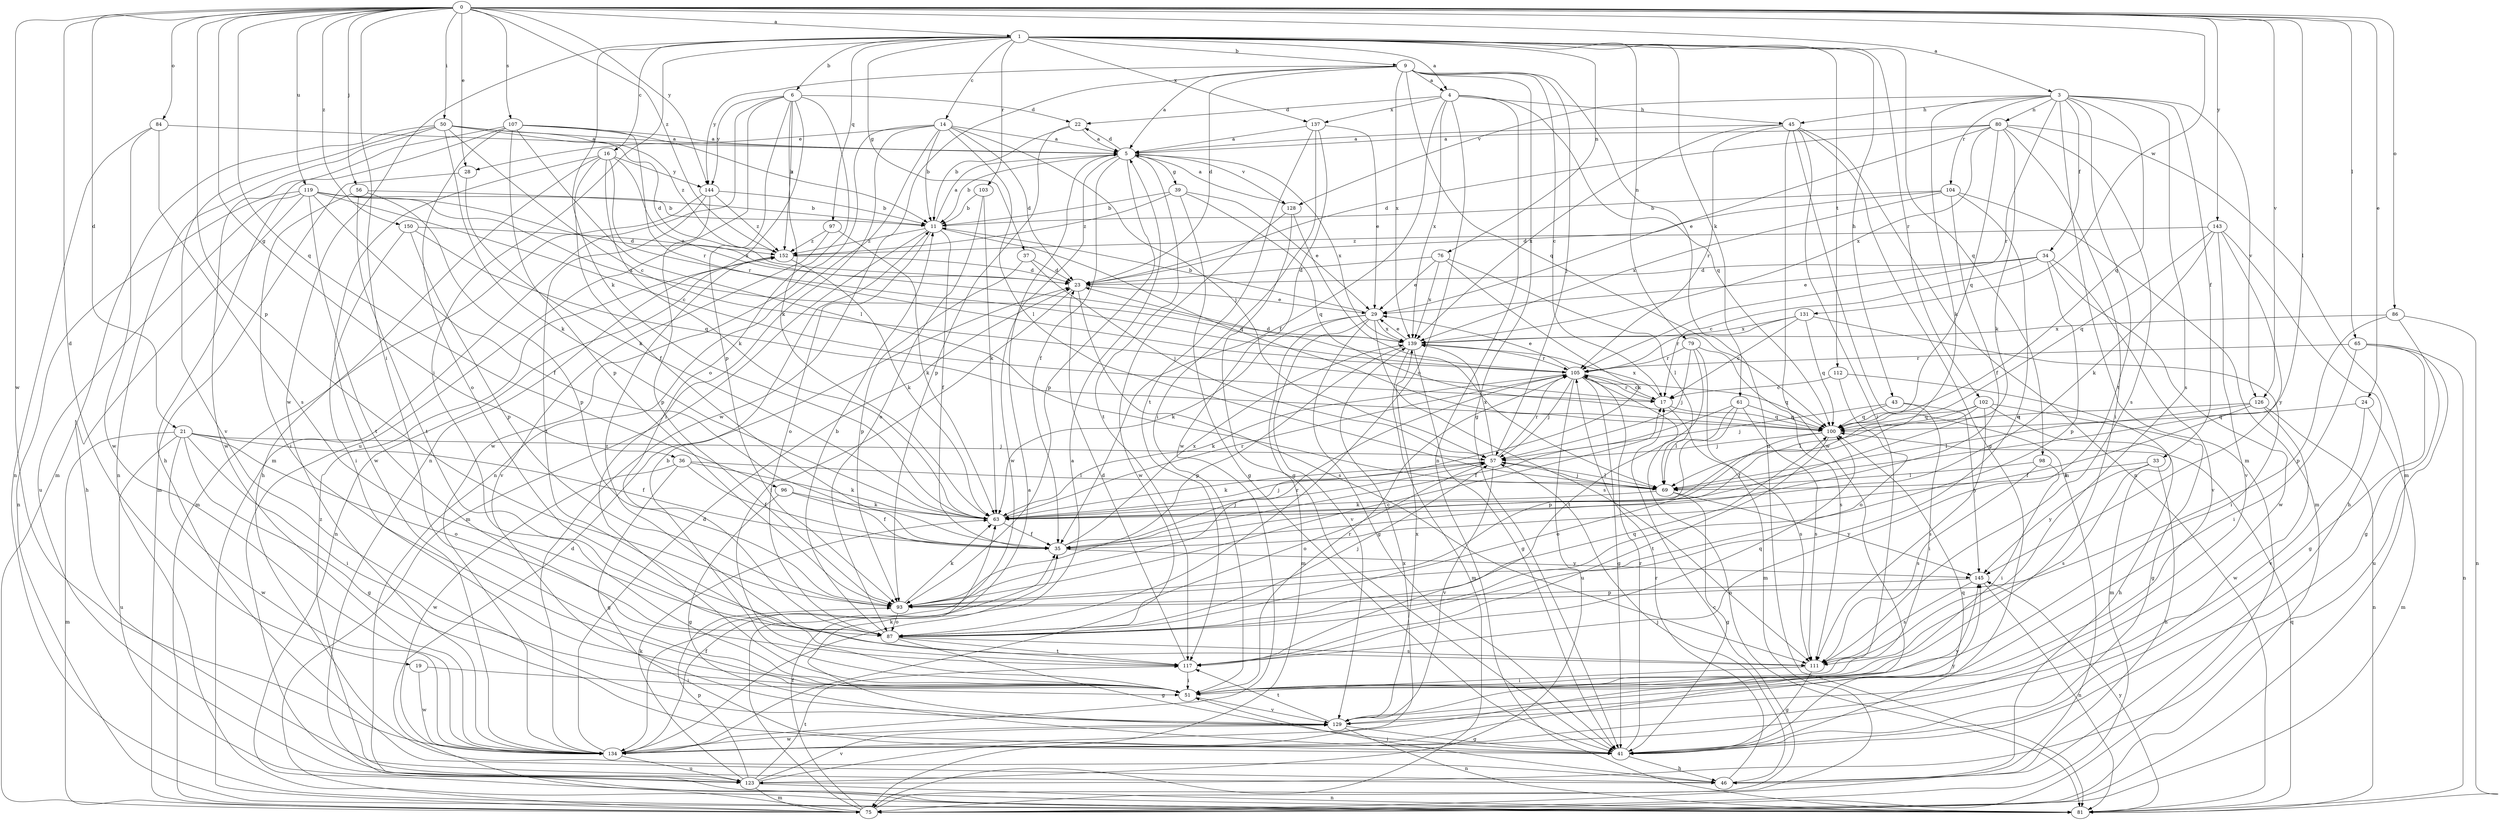 strict digraph  {
0;
1;
3;
4;
5;
6;
9;
11;
14;
16;
17;
19;
21;
22;
23;
24;
28;
29;
33;
34;
35;
36;
37;
39;
41;
43;
45;
46;
50;
51;
56;
57;
61;
63;
65;
69;
75;
76;
79;
80;
81;
84;
86;
87;
93;
96;
97;
98;
100;
102;
103;
104;
105;
107;
111;
112;
117;
119;
123;
126;
128;
129;
131;
134;
137;
139;
143;
144;
145;
150;
152;
0 -> 1  [label=a];
0 -> 3  [label=a];
0 -> 19  [label=d];
0 -> 21  [label=d];
0 -> 24  [label=e];
0 -> 28  [label=e];
0 -> 36  [label=g];
0 -> 50  [label=i];
0 -> 51  [label=i];
0 -> 56  [label=j];
0 -> 65  [label=l];
0 -> 69  [label=l];
0 -> 84  [label=o];
0 -> 86  [label=o];
0 -> 93  [label=p];
0 -> 96  [label=q];
0 -> 107  [label=s];
0 -> 119  [label=u];
0 -> 126  [label=v];
0 -> 131  [label=w];
0 -> 134  [label=w];
0 -> 143  [label=y];
0 -> 144  [label=y];
0 -> 150  [label=z];
0 -> 152  [label=z];
1 -> 4  [label=a];
1 -> 6  [label=b];
1 -> 9  [label=b];
1 -> 14  [label=c];
1 -> 16  [label=c];
1 -> 37  [label=g];
1 -> 43  [label=h];
1 -> 51  [label=i];
1 -> 61  [label=k];
1 -> 63  [label=k];
1 -> 76  [label=n];
1 -> 79  [label=n];
1 -> 97  [label=q];
1 -> 98  [label=q];
1 -> 102  [label=r];
1 -> 103  [label=r];
1 -> 112  [label=t];
1 -> 134  [label=w];
1 -> 137  [label=x];
3 -> 33  [label=f];
3 -> 34  [label=f];
3 -> 45  [label=h];
3 -> 63  [label=k];
3 -> 75  [label=m];
3 -> 80  [label=n];
3 -> 100  [label=q];
3 -> 104  [label=r];
3 -> 105  [label=r];
3 -> 111  [label=s];
3 -> 117  [label=t];
3 -> 126  [label=v];
3 -> 128  [label=v];
4 -> 22  [label=d];
4 -> 35  [label=f];
4 -> 45  [label=h];
4 -> 81  [label=n];
4 -> 87  [label=o];
4 -> 100  [label=q];
4 -> 137  [label=x];
4 -> 139  [label=x];
5 -> 11  [label=b];
5 -> 22  [label=d];
5 -> 35  [label=f];
5 -> 39  [label=g];
5 -> 93  [label=p];
5 -> 117  [label=t];
5 -> 128  [label=v];
5 -> 134  [label=w];
5 -> 139  [label=x];
6 -> 22  [label=d];
6 -> 63  [label=k];
6 -> 75  [label=m];
6 -> 81  [label=n];
6 -> 87  [label=o];
6 -> 93  [label=p];
6 -> 123  [label=u];
6 -> 144  [label=y];
6 -> 152  [label=z];
9 -> 4  [label=a];
9 -> 5  [label=a];
9 -> 17  [label=c];
9 -> 23  [label=d];
9 -> 41  [label=g];
9 -> 57  [label=j];
9 -> 81  [label=n];
9 -> 100  [label=q];
9 -> 134  [label=w];
9 -> 139  [label=x];
9 -> 144  [label=y];
11 -> 5  [label=a];
11 -> 35  [label=f];
11 -> 75  [label=m];
11 -> 87  [label=o];
11 -> 100  [label=q];
11 -> 152  [label=z];
14 -> 5  [label=a];
14 -> 11  [label=b];
14 -> 23  [label=d];
14 -> 28  [label=e];
14 -> 51  [label=i];
14 -> 57  [label=j];
14 -> 69  [label=l];
14 -> 81  [label=n];
14 -> 134  [label=w];
16 -> 35  [label=f];
16 -> 46  [label=h];
16 -> 63  [label=k];
16 -> 105  [label=r];
16 -> 134  [label=w];
16 -> 139  [label=x];
16 -> 144  [label=y];
17 -> 100  [label=q];
17 -> 105  [label=r];
17 -> 111  [label=s];
17 -> 139  [label=x];
19 -> 51  [label=i];
19 -> 134  [label=w];
21 -> 35  [label=f];
21 -> 41  [label=g];
21 -> 51  [label=i];
21 -> 57  [label=j];
21 -> 75  [label=m];
21 -> 87  [label=o];
21 -> 123  [label=u];
21 -> 134  [label=w];
22 -> 5  [label=a];
22 -> 11  [label=b];
22 -> 93  [label=p];
23 -> 29  [label=e];
23 -> 51  [label=i];
23 -> 111  [label=s];
24 -> 75  [label=m];
24 -> 100  [label=q];
24 -> 129  [label=v];
28 -> 63  [label=k];
28 -> 75  [label=m];
29 -> 11  [label=b];
29 -> 41  [label=g];
29 -> 63  [label=k];
29 -> 75  [label=m];
29 -> 111  [label=s];
29 -> 129  [label=v];
29 -> 139  [label=x];
33 -> 46  [label=h];
33 -> 69  [label=l];
33 -> 111  [label=s];
33 -> 145  [label=y];
34 -> 17  [label=c];
34 -> 23  [label=d];
34 -> 29  [label=e];
34 -> 93  [label=p];
34 -> 129  [label=v];
34 -> 134  [label=w];
35 -> 57  [label=j];
35 -> 139  [label=x];
35 -> 145  [label=y];
36 -> 35  [label=f];
36 -> 41  [label=g];
36 -> 63  [label=k];
36 -> 69  [label=l];
36 -> 134  [label=w];
37 -> 23  [label=d];
37 -> 57  [label=j];
37 -> 93  [label=p];
39 -> 11  [label=b];
39 -> 29  [label=e];
39 -> 41  [label=g];
39 -> 100  [label=q];
39 -> 152  [label=z];
41 -> 46  [label=h];
41 -> 100  [label=q];
41 -> 105  [label=r];
43 -> 51  [label=i];
43 -> 57  [label=j];
43 -> 100  [label=q];
43 -> 145  [label=y];
45 -> 5  [label=a];
45 -> 41  [label=g];
45 -> 51  [label=i];
45 -> 75  [label=m];
45 -> 81  [label=n];
45 -> 105  [label=r];
45 -> 134  [label=w];
45 -> 139  [label=x];
46 -> 51  [label=i];
46 -> 57  [label=j];
46 -> 105  [label=r];
50 -> 5  [label=a];
50 -> 17  [label=c];
50 -> 23  [label=d];
50 -> 63  [label=k];
50 -> 75  [label=m];
50 -> 81  [label=n];
50 -> 129  [label=v];
50 -> 152  [label=z];
51 -> 11  [label=b];
51 -> 105  [label=r];
51 -> 129  [label=v];
56 -> 11  [label=b];
56 -> 51  [label=i];
56 -> 93  [label=p];
56 -> 117  [label=t];
57 -> 63  [label=k];
57 -> 69  [label=l];
57 -> 87  [label=o];
57 -> 105  [label=r];
57 -> 129  [label=v];
57 -> 139  [label=x];
61 -> 35  [label=f];
61 -> 69  [label=l];
61 -> 93  [label=p];
61 -> 100  [label=q];
61 -> 111  [label=s];
63 -> 35  [label=f];
63 -> 57  [label=j];
63 -> 105  [label=r];
65 -> 41  [label=g];
65 -> 51  [label=i];
65 -> 81  [label=n];
65 -> 105  [label=r];
65 -> 123  [label=u];
69 -> 41  [label=g];
69 -> 57  [label=j];
69 -> 63  [label=k];
69 -> 145  [label=y];
75 -> 5  [label=a];
75 -> 17  [label=c];
75 -> 23  [label=d];
75 -> 35  [label=f];
76 -> 23  [label=d];
76 -> 29  [label=e];
76 -> 63  [label=k];
76 -> 69  [label=l];
76 -> 139  [label=x];
79 -> 57  [label=j];
79 -> 75  [label=m];
79 -> 105  [label=r];
79 -> 111  [label=s];
79 -> 117  [label=t];
80 -> 5  [label=a];
80 -> 23  [label=d];
80 -> 29  [label=e];
80 -> 51  [label=i];
80 -> 63  [label=k];
80 -> 75  [label=m];
80 -> 100  [label=q];
80 -> 111  [label=s];
80 -> 139  [label=x];
81 -> 100  [label=q];
81 -> 145  [label=y];
84 -> 5  [label=a];
84 -> 81  [label=n];
84 -> 111  [label=s];
84 -> 134  [label=w];
86 -> 41  [label=g];
86 -> 81  [label=n];
86 -> 93  [label=p];
86 -> 139  [label=x];
87 -> 11  [label=b];
87 -> 41  [label=g];
87 -> 57  [label=j];
87 -> 100  [label=q];
87 -> 111  [label=s];
87 -> 117  [label=t];
87 -> 152  [label=z];
93 -> 17  [label=c];
93 -> 63  [label=k];
93 -> 87  [label=o];
93 -> 105  [label=r];
96 -> 35  [label=f];
96 -> 41  [label=g];
96 -> 63  [label=k];
97 -> 63  [label=k];
97 -> 129  [label=v];
97 -> 152  [label=z];
98 -> 51  [label=i];
98 -> 69  [label=l];
98 -> 111  [label=s];
100 -> 57  [label=j];
100 -> 87  [label=o];
100 -> 117  [label=t];
102 -> 35  [label=f];
102 -> 41  [label=g];
102 -> 46  [label=h];
102 -> 69  [label=l];
102 -> 100  [label=q];
102 -> 111  [label=s];
103 -> 11  [label=b];
103 -> 63  [label=k];
103 -> 87  [label=o];
104 -> 11  [label=b];
104 -> 23  [label=d];
104 -> 35  [label=f];
104 -> 75  [label=m];
104 -> 87  [label=o];
104 -> 139  [label=x];
105 -> 17  [label=c];
105 -> 23  [label=d];
105 -> 29  [label=e];
105 -> 41  [label=g];
105 -> 57  [label=j];
105 -> 63  [label=k];
105 -> 81  [label=n];
105 -> 100  [label=q];
105 -> 123  [label=u];
107 -> 5  [label=a];
107 -> 11  [label=b];
107 -> 46  [label=h];
107 -> 69  [label=l];
107 -> 87  [label=o];
107 -> 93  [label=p];
107 -> 105  [label=r];
107 -> 134  [label=w];
111 -> 41  [label=g];
111 -> 51  [label=i];
112 -> 17  [label=c];
112 -> 75  [label=m];
112 -> 87  [label=o];
117 -> 23  [label=d];
117 -> 51  [label=i];
117 -> 100  [label=q];
119 -> 11  [label=b];
119 -> 17  [label=c];
119 -> 23  [label=d];
119 -> 35  [label=f];
119 -> 46  [label=h];
119 -> 81  [label=n];
119 -> 117  [label=t];
119 -> 123  [label=u];
119 -> 139  [label=x];
123 -> 63  [label=k];
123 -> 75  [label=m];
123 -> 81  [label=n];
123 -> 93  [label=p];
123 -> 117  [label=t];
123 -> 129  [label=v];
123 -> 139  [label=x];
123 -> 152  [label=z];
126 -> 35  [label=f];
126 -> 69  [label=l];
126 -> 81  [label=n];
126 -> 100  [label=q];
126 -> 134  [label=w];
128 -> 5  [label=a];
128 -> 41  [label=g];
128 -> 69  [label=l];
128 -> 134  [label=w];
129 -> 41  [label=g];
129 -> 63  [label=k];
129 -> 81  [label=n];
129 -> 117  [label=t];
129 -> 134  [label=w];
129 -> 139  [label=x];
129 -> 145  [label=y];
131 -> 17  [label=c];
131 -> 51  [label=i];
131 -> 100  [label=q];
131 -> 105  [label=r];
131 -> 139  [label=x];
134 -> 5  [label=a];
134 -> 23  [label=d];
134 -> 35  [label=f];
134 -> 123  [label=u];
134 -> 145  [label=y];
137 -> 5  [label=a];
137 -> 29  [label=e];
137 -> 51  [label=i];
137 -> 117  [label=t];
137 -> 134  [label=w];
139 -> 29  [label=e];
139 -> 41  [label=g];
139 -> 75  [label=m];
139 -> 93  [label=p];
139 -> 105  [label=r];
143 -> 46  [label=h];
143 -> 63  [label=k];
143 -> 100  [label=q];
143 -> 129  [label=v];
143 -> 145  [label=y];
143 -> 152  [label=z];
144 -> 11  [label=b];
144 -> 75  [label=m];
144 -> 93  [label=p];
144 -> 117  [label=t];
144 -> 152  [label=z];
145 -> 81  [label=n];
145 -> 93  [label=p];
145 -> 111  [label=s];
150 -> 51  [label=i];
150 -> 93  [label=p];
150 -> 100  [label=q];
150 -> 152  [label=z];
152 -> 23  [label=d];
152 -> 63  [label=k];
152 -> 81  [label=n];
}
